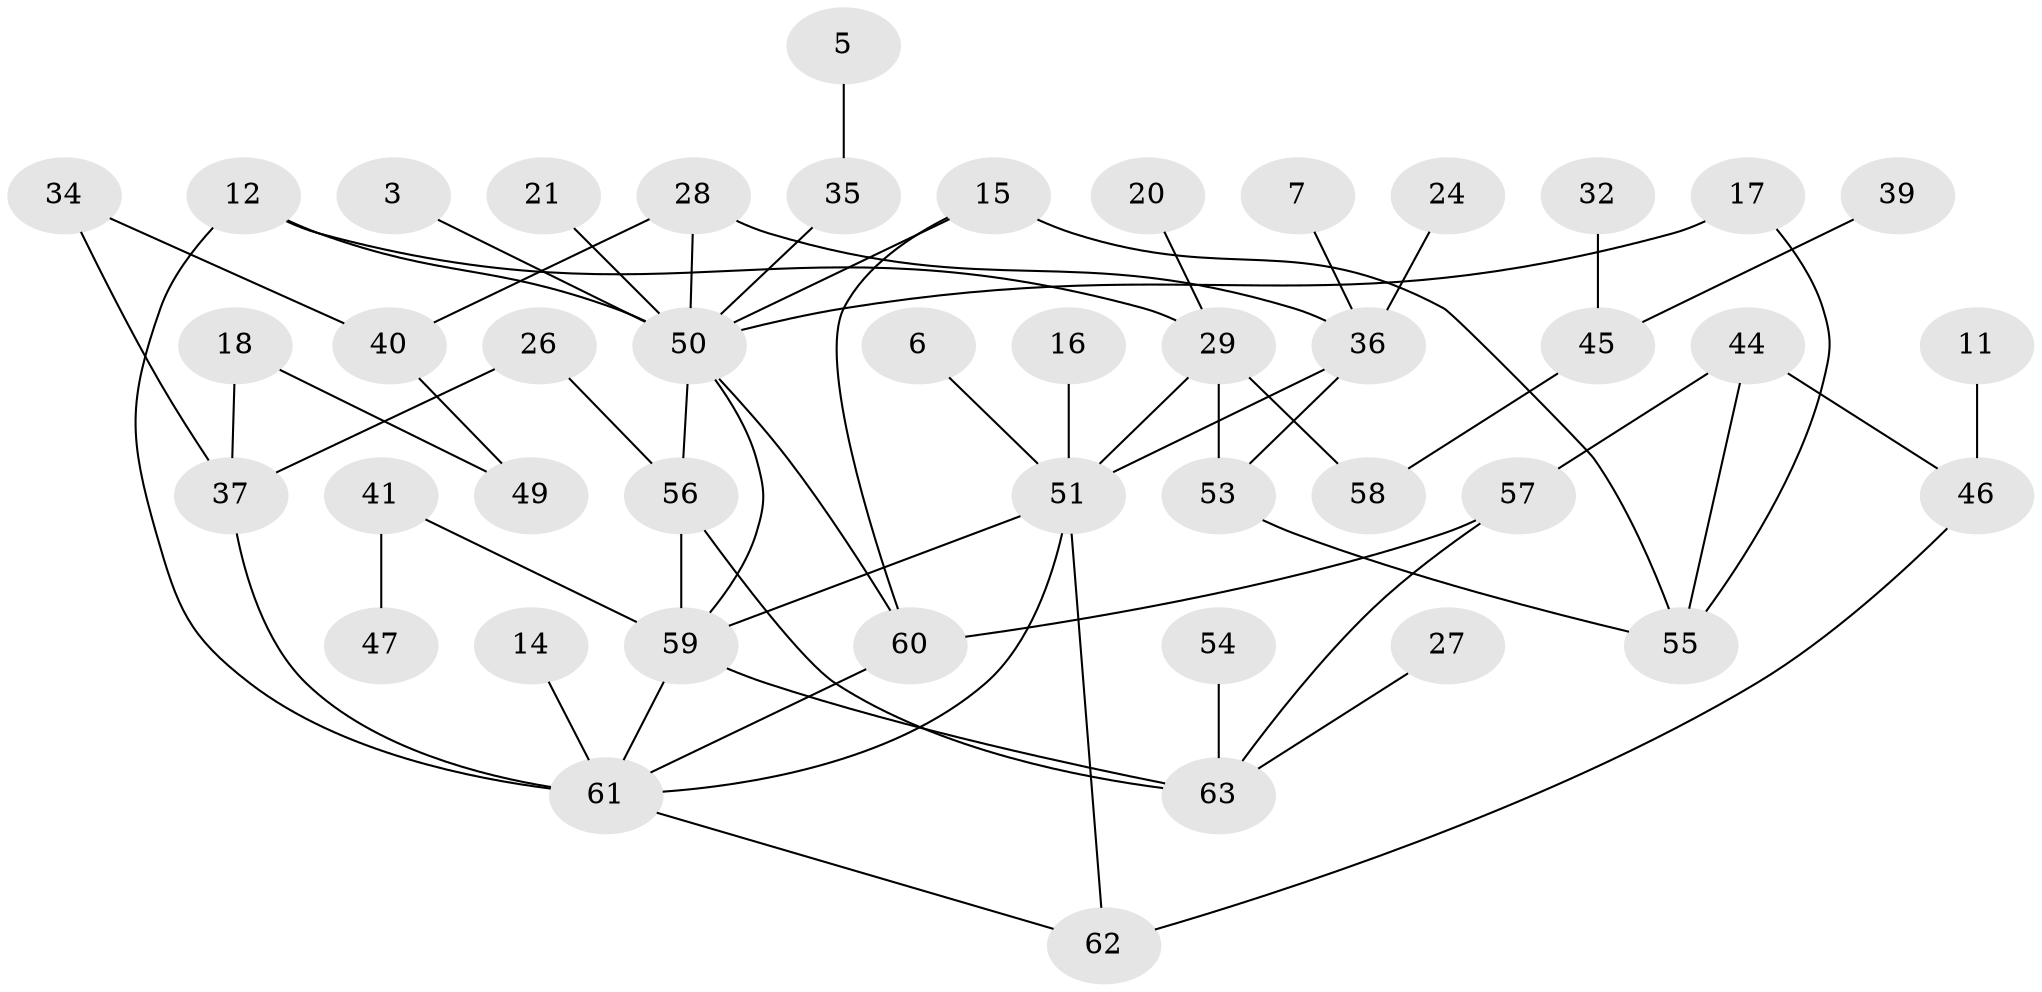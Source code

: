 // original degree distribution, {0: 0.136, 2: 0.256, 1: 0.288, 3: 0.152, 5: 0.072, 4: 0.088, 6: 0.008}
// Generated by graph-tools (version 1.1) at 2025/25/03/09/25 03:25:24]
// undirected, 44 vertices, 61 edges
graph export_dot {
graph [start="1"]
  node [color=gray90,style=filled];
  3;
  5;
  6;
  7;
  11;
  12;
  14;
  15;
  16;
  17;
  18;
  20;
  21;
  24;
  26;
  27;
  28;
  29;
  32;
  34;
  35;
  36;
  37;
  39;
  40;
  41;
  44;
  45;
  46;
  47;
  49;
  50;
  51;
  53;
  54;
  55;
  56;
  57;
  58;
  59;
  60;
  61;
  62;
  63;
  3 -- 50 [weight=1.0];
  5 -- 35 [weight=1.0];
  6 -- 51 [weight=1.0];
  7 -- 36 [weight=1.0];
  11 -- 46 [weight=1.0];
  12 -- 29 [weight=1.0];
  12 -- 50 [weight=2.0];
  12 -- 61 [weight=2.0];
  14 -- 61 [weight=1.0];
  15 -- 50 [weight=1.0];
  15 -- 55 [weight=1.0];
  15 -- 60 [weight=1.0];
  16 -- 51 [weight=1.0];
  17 -- 50 [weight=1.0];
  17 -- 55 [weight=1.0];
  18 -- 37 [weight=1.0];
  18 -- 49 [weight=1.0];
  20 -- 29 [weight=1.0];
  21 -- 50 [weight=1.0];
  24 -- 36 [weight=1.0];
  26 -- 37 [weight=1.0];
  26 -- 56 [weight=1.0];
  27 -- 63 [weight=1.0];
  28 -- 36 [weight=1.0];
  28 -- 40 [weight=1.0];
  28 -- 50 [weight=1.0];
  29 -- 51 [weight=1.0];
  29 -- 53 [weight=1.0];
  29 -- 58 [weight=1.0];
  32 -- 45 [weight=1.0];
  34 -- 37 [weight=1.0];
  34 -- 40 [weight=1.0];
  35 -- 50 [weight=1.0];
  36 -- 51 [weight=1.0];
  36 -- 53 [weight=1.0];
  37 -- 61 [weight=1.0];
  39 -- 45 [weight=1.0];
  40 -- 49 [weight=1.0];
  41 -- 47 [weight=1.0];
  41 -- 59 [weight=1.0];
  44 -- 46 [weight=1.0];
  44 -- 55 [weight=1.0];
  44 -- 57 [weight=1.0];
  45 -- 58 [weight=1.0];
  46 -- 62 [weight=1.0];
  50 -- 56 [weight=2.0];
  50 -- 59 [weight=1.0];
  50 -- 60 [weight=1.0];
  51 -- 59 [weight=1.0];
  51 -- 61 [weight=1.0];
  51 -- 62 [weight=1.0];
  53 -- 55 [weight=1.0];
  54 -- 63 [weight=1.0];
  56 -- 59 [weight=1.0];
  56 -- 63 [weight=1.0];
  57 -- 60 [weight=1.0];
  57 -- 63 [weight=1.0];
  59 -- 61 [weight=1.0];
  59 -- 63 [weight=1.0];
  60 -- 61 [weight=1.0];
  61 -- 62 [weight=1.0];
}
